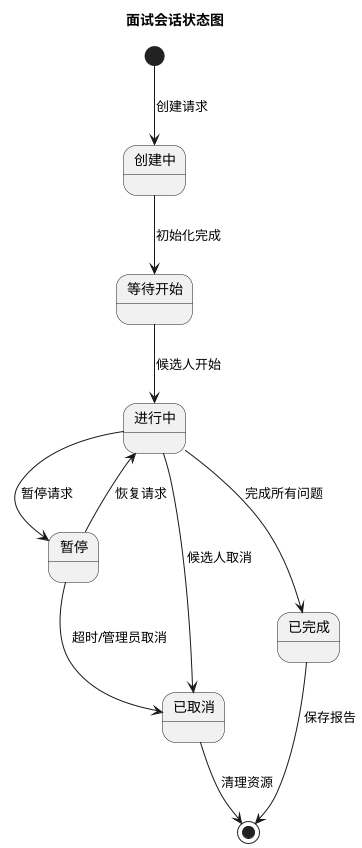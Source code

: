 @startuml
title 面试会话状态图

[*] --> 创建中 : 创建请求
创建中 --> 等待开始 : 初始化完成
等待开始 --> 进行中 : 候选人开始
进行中 --> 暂停 : 暂停请求
进行中 --> 已完成 : 完成所有问题
进行中 --> 已取消 : 候选人取消
暂停 --> 进行中 : 恢复请求
暂停 --> 已取消 : 超时/管理员取消
已完成 --> [*] : 保存报告
已取消 --> [*] : 清理资源
@enduml